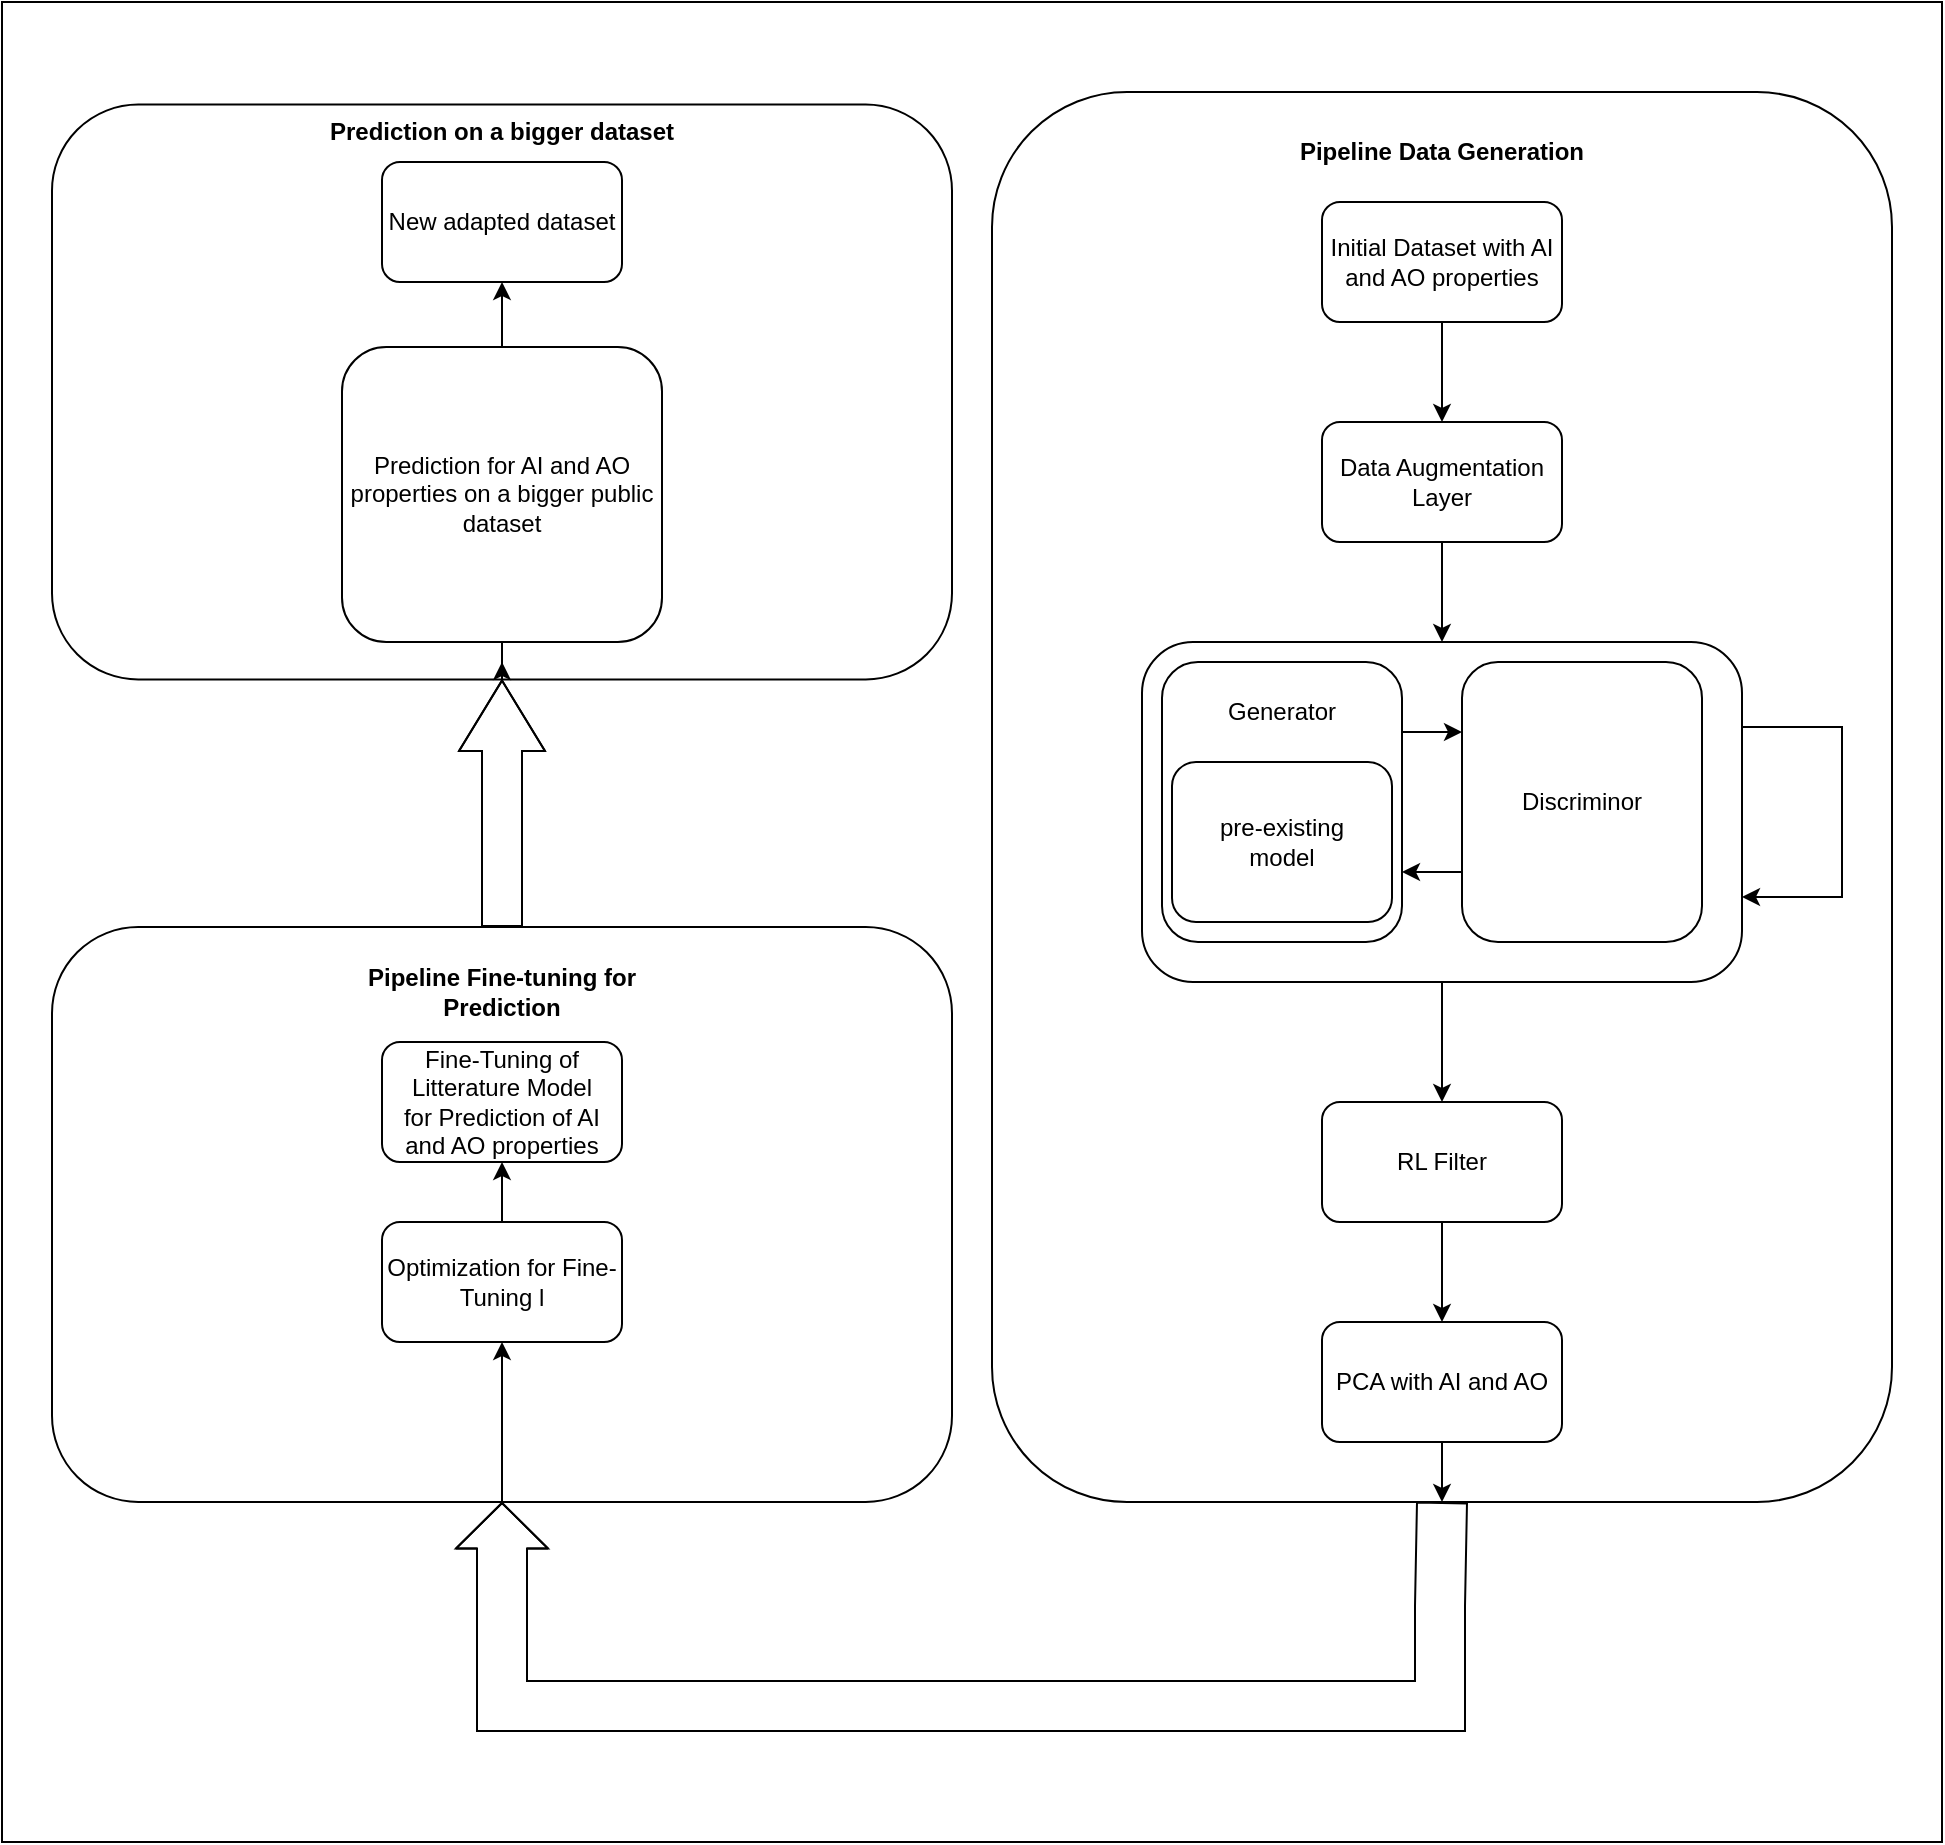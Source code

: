 <mxfile version="25.0.3">
  <diagram name="Page-1" id="3hMaIcJDUubritgtG8hw">
    <mxGraphModel dx="1434" dy="1816" grid="1" gridSize="10" guides="1" tooltips="1" connect="1" arrows="1" fold="1" page="1" pageScale="1" pageWidth="850" pageHeight="1100" math="0" shadow="0">
      <root>
        <mxCell id="0" />
        <mxCell id="1" parent="0" />
        <mxCell id="tprk2bYproSzQRIdtKUN-11" value="" style="whiteSpace=wrap;html=2;fillColor=#FFFFFF;" parent="1" vertex="1">
          <mxGeometry x="90" y="-60" width="970" height="920" as="geometry" />
        </mxCell>
        <mxCell id="A6aKOv3Wx5MAdU-xc5Nb-18" value="" style="rounded=1;whiteSpace=wrap;html=1;fillColor=#FFFFFF;rotation=90;" parent="1" vertex="1">
          <mxGeometry x="457.5" y="112.5" width="705" height="450" as="geometry" />
        </mxCell>
        <mxCell id="RSrKTViwA0Ttyav9MQsQ-10" style="edgeStyle=orthogonalEdgeStyle;rounded=0;orthogonalLoop=1;jettySize=auto;html=1;exitX=0.5;exitY=1;exitDx=0;exitDy=0;" parent="1" source="RSrKTViwA0Ttyav9MQsQ-1" target="RSrKTViwA0Ttyav9MQsQ-2" edge="1">
          <mxGeometry relative="1" as="geometry" />
        </mxCell>
        <mxCell id="RSrKTViwA0Ttyav9MQsQ-1" value="Initial Dataset with AI and AO properties" style="rounded=1;whiteSpace=wrap;html=1;" parent="1" vertex="1">
          <mxGeometry x="750" y="40" width="120" height="60" as="geometry" />
        </mxCell>
        <mxCell id="RSrKTViwA0Ttyav9MQsQ-11" style="edgeStyle=orthogonalEdgeStyle;rounded=0;orthogonalLoop=1;jettySize=auto;html=1;exitX=0.5;exitY=1;exitDx=0;exitDy=0;" parent="1" source="RSrKTViwA0Ttyav9MQsQ-2" target="RSrKTViwA0Ttyav9MQsQ-3" edge="1">
          <mxGeometry relative="1" as="geometry" />
        </mxCell>
        <mxCell id="RSrKTViwA0Ttyav9MQsQ-2" value="Data Augmentation Layer" style="rounded=1;whiteSpace=wrap;html=1;" parent="1" vertex="1">
          <mxGeometry x="750" y="150" width="120" height="60" as="geometry" />
        </mxCell>
        <mxCell id="RSrKTViwA0Ttyav9MQsQ-21" style="edgeStyle=orthogonalEdgeStyle;rounded=0;orthogonalLoop=1;jettySize=auto;html=1;exitX=0.5;exitY=1;exitDx=0;exitDy=0;entryX=0.5;entryY=0;entryDx=0;entryDy=0;" parent="1" source="RSrKTViwA0Ttyav9MQsQ-3" target="RSrKTViwA0Ttyav9MQsQ-20" edge="1">
          <mxGeometry relative="1" as="geometry" />
        </mxCell>
        <mxCell id="RSrKTViwA0Ttyav9MQsQ-3" value="" style="rounded=1;whiteSpace=wrap;html=1;" parent="1" vertex="1">
          <mxGeometry x="660" y="260" width="300" height="170" as="geometry" />
        </mxCell>
        <mxCell id="RSrKTViwA0Ttyav9MQsQ-5" value="&lt;b class=&quot;custom-cursor-default-hover&quot;&gt;Pipeline Data Generation&lt;/b&gt;" style="text;html=1;align=center;verticalAlign=middle;whiteSpace=wrap;rounded=0;" parent="1" vertex="1">
          <mxGeometry x="720" width="180" height="30" as="geometry" />
        </mxCell>
        <mxCell id="RSrKTViwA0Ttyav9MQsQ-6" value="" style="rounded=1;whiteSpace=wrap;html=1;fillColor=#FFFFFF;rotation=90;" parent="1" vertex="1">
          <mxGeometry x="196.25" y="321.25" width="287.5" height="450" as="geometry" />
        </mxCell>
        <mxCell id="RSrKTViwA0Ttyav9MQsQ-8" value="&lt;b class=&quot;custom-cursor-default-hover&quot;&gt;Pipeline Fine-tuning for Prediction&lt;/b&gt;" style="text;html=1;align=center;verticalAlign=middle;whiteSpace=wrap;rounded=0;" parent="1" vertex="1">
          <mxGeometry x="250" y="420" width="180" height="30" as="geometry" />
        </mxCell>
        <mxCell id="RSrKTViwA0Ttyav9MQsQ-23" style="edgeStyle=orthogonalEdgeStyle;rounded=0;orthogonalLoop=1;jettySize=auto;html=1;exitX=0.5;exitY=1;exitDx=0;exitDy=0;" parent="1" source="RSrKTViwA0Ttyav9MQsQ-9" edge="1">
          <mxGeometry relative="1" as="geometry">
            <mxPoint x="810" y="690" as="targetPoint" />
          </mxGeometry>
        </mxCell>
        <mxCell id="RSrKTViwA0Ttyav9MQsQ-9" value="PCA with AI and AO" style="rounded=1;whiteSpace=wrap;html=1;" parent="1" vertex="1">
          <mxGeometry x="750" y="600" width="120" height="60" as="geometry" />
        </mxCell>
        <mxCell id="RSrKTViwA0Ttyav9MQsQ-16" style="edgeStyle=orthogonalEdgeStyle;rounded=0;orthogonalLoop=1;jettySize=auto;html=1;exitX=1;exitY=0.25;exitDx=0;exitDy=0;entryX=0;entryY=0.25;entryDx=0;entryDy=0;" parent="1" source="RSrKTViwA0Ttyav9MQsQ-13" target="RSrKTViwA0Ttyav9MQsQ-14" edge="1">
          <mxGeometry relative="1" as="geometry" />
        </mxCell>
        <mxCell id="RSrKTViwA0Ttyav9MQsQ-13" value="" style="rounded=1;whiteSpace=wrap;html=1;" parent="1" vertex="1">
          <mxGeometry x="670" y="270" width="120" height="140" as="geometry" />
        </mxCell>
        <mxCell id="RSrKTViwA0Ttyav9MQsQ-17" style="edgeStyle=orthogonalEdgeStyle;rounded=0;orthogonalLoop=1;jettySize=auto;html=1;exitX=0;exitY=0.75;exitDx=0;exitDy=0;entryX=1;entryY=0.75;entryDx=0;entryDy=0;" parent="1" source="RSrKTViwA0Ttyav9MQsQ-14" target="RSrKTViwA0Ttyav9MQsQ-13" edge="1">
          <mxGeometry relative="1" as="geometry" />
        </mxCell>
        <mxCell id="RSrKTViwA0Ttyav9MQsQ-14" value="Discriminor" style="rounded=1;whiteSpace=wrap;html=1;" parent="1" vertex="1">
          <mxGeometry x="820" y="270" width="120" height="140" as="geometry" />
        </mxCell>
        <mxCell id="RSrKTViwA0Ttyav9MQsQ-15" style="edgeStyle=orthogonalEdgeStyle;rounded=0;orthogonalLoop=1;jettySize=auto;html=1;exitX=1;exitY=0.25;exitDx=0;exitDy=0;entryX=1;entryY=0.75;entryDx=0;entryDy=0;" parent="1" source="RSrKTViwA0Ttyav9MQsQ-3" target="RSrKTViwA0Ttyav9MQsQ-3" edge="1">
          <mxGeometry relative="1" as="geometry">
            <Array as="points">
              <mxPoint x="1010" y="303" />
              <mxPoint x="1010" y="388" />
            </Array>
          </mxGeometry>
        </mxCell>
        <mxCell id="RSrKTViwA0Ttyav9MQsQ-19" value="" style="shape=flexArrow;endArrow=classic;html=1;rounded=0;exitX=0.997;exitY=0.52;exitDx=0;exitDy=0;exitPerimeter=0;width=25;endSize=7.24;entryX=1;entryY=0.5;entryDx=0;entryDy=0;" parent="1" target="RSrKTViwA0Ttyav9MQsQ-6" edge="1">
          <mxGeometry width="50" height="50" relative="1" as="geometry">
            <mxPoint x="810" y="690.0" as="sourcePoint" />
            <mxPoint x="330" y="692.01" as="targetPoint" />
            <Array as="points">
              <mxPoint x="809" y="742.01" />
              <mxPoint x="809" y="792.01" />
              <mxPoint x="340" y="792" />
            </Array>
          </mxGeometry>
        </mxCell>
        <mxCell id="RSrKTViwA0Ttyav9MQsQ-24" style="edgeStyle=orthogonalEdgeStyle;rounded=0;orthogonalLoop=1;jettySize=auto;html=1;exitX=0.5;exitY=1;exitDx=0;exitDy=0;entryX=0.5;entryY=0;entryDx=0;entryDy=0;" parent="1" source="RSrKTViwA0Ttyav9MQsQ-20" target="RSrKTViwA0Ttyav9MQsQ-9" edge="1">
          <mxGeometry relative="1" as="geometry" />
        </mxCell>
        <mxCell id="RSrKTViwA0Ttyav9MQsQ-20" value="RL Filter" style="rounded=1;whiteSpace=wrap;html=1;" parent="1" vertex="1">
          <mxGeometry x="750" y="490" width="120" height="60" as="geometry" />
        </mxCell>
        <mxCell id="1dg0CpYUahMAeQGO64DD-1" style="edgeStyle=orthogonalEdgeStyle;rounded=0;orthogonalLoop=1;jettySize=auto;html=1;exitX=0.5;exitY=0;exitDx=0;exitDy=0;entryX=0.5;entryY=1;entryDx=0;entryDy=0;" edge="1" parent="1" source="RSrKTViwA0Ttyav9MQsQ-25" target="RSrKTViwA0Ttyav9MQsQ-29">
          <mxGeometry relative="1" as="geometry" />
        </mxCell>
        <mxCell id="RSrKTViwA0Ttyav9MQsQ-25" value="Optimization for Fine-Tuning l" style="rounded=1;whiteSpace=wrap;html=1;" parent="1" vertex="1">
          <mxGeometry x="280" y="550" width="120" height="60" as="geometry" />
        </mxCell>
        <mxCell id="RSrKTViwA0Ttyav9MQsQ-28" style="edgeStyle=orthogonalEdgeStyle;rounded=0;orthogonalLoop=1;jettySize=auto;html=1;exitX=1;exitY=0.5;exitDx=0;exitDy=0;entryX=0.5;entryY=1;entryDx=0;entryDy=0;" parent="1" source="RSrKTViwA0Ttyav9MQsQ-6" target="RSrKTViwA0Ttyav9MQsQ-25" edge="1">
          <mxGeometry relative="1" as="geometry" />
        </mxCell>
        <mxCell id="RSrKTViwA0Ttyav9MQsQ-29" value="Fine-Tuning of Litterature Model&lt;div class=&quot;custom-cursor-default-hover&quot;&gt;for Prediction of AI and AO properties&lt;/div&gt;" style="rounded=1;whiteSpace=wrap;html=1;" parent="1" vertex="1">
          <mxGeometry x="280" y="460" width="120" height="60" as="geometry" />
        </mxCell>
        <mxCell id="1dg0CpYUahMAeQGO64DD-11" style="edgeStyle=orthogonalEdgeStyle;rounded=0;orthogonalLoop=1;jettySize=auto;html=1;exitX=1;exitY=0.5;exitDx=0;exitDy=0;entryX=0.5;entryY=1;entryDx=0;entryDy=0;" edge="1" parent="1" source="1dg0CpYUahMAeQGO64DD-2" target="1dg0CpYUahMAeQGO64DD-5">
          <mxGeometry relative="1" as="geometry" />
        </mxCell>
        <mxCell id="1dg0CpYUahMAeQGO64DD-2" value="" style="rounded=1;whiteSpace=wrap;html=1;fillColor=#FFFFFF;rotation=90;" vertex="1" parent="1">
          <mxGeometry x="196.25" y="-90" width="287.5" height="450" as="geometry" />
        </mxCell>
        <mxCell id="1dg0CpYUahMAeQGO64DD-4" value="" style="shape=flexArrow;endArrow=classic;html=1;rounded=0;entryX=1;entryY=0.5;entryDx=0;entryDy=0;exitX=0;exitY=0.5;exitDx=0;exitDy=0;endWidth=22;endSize=11.42;width=20;" edge="1" parent="1" source="RSrKTViwA0Ttyav9MQsQ-6" target="1dg0CpYUahMAeQGO64DD-2">
          <mxGeometry width="50" height="50" relative="1" as="geometry">
            <mxPoint x="340" y="400" as="sourcePoint" />
            <mxPoint x="380" y="350" as="targetPoint" />
            <Array as="points">
              <mxPoint x="340" y="370" />
              <mxPoint x="340" y="340" />
            </Array>
          </mxGeometry>
        </mxCell>
        <mxCell id="1dg0CpYUahMAeQGO64DD-9" style="edgeStyle=orthogonalEdgeStyle;rounded=0;orthogonalLoop=1;jettySize=auto;html=1;exitX=0.5;exitY=0;exitDx=0;exitDy=0;entryX=0.5;entryY=1;entryDx=0;entryDy=0;" edge="1" parent="1" source="1dg0CpYUahMAeQGO64DD-5" target="1dg0CpYUahMAeQGO64DD-8">
          <mxGeometry relative="1" as="geometry" />
        </mxCell>
        <mxCell id="1dg0CpYUahMAeQGO64DD-12" style="edgeStyle=orthogonalEdgeStyle;rounded=0;orthogonalLoop=1;jettySize=auto;html=1;" edge="1" parent="1" source="1dg0CpYUahMAeQGO64DD-5">
          <mxGeometry relative="1" as="geometry">
            <mxPoint x="340" y="270" as="targetPoint" />
          </mxGeometry>
        </mxCell>
        <mxCell id="1dg0CpYUahMAeQGO64DD-5" value="Prediction for AI and AO properties on a bigger public dataset" style="rounded=1;whiteSpace=wrap;html=1;" vertex="1" parent="1">
          <mxGeometry x="260" y="112.5" width="160" height="147.5" as="geometry" />
        </mxCell>
        <mxCell id="1dg0CpYUahMAeQGO64DD-6" value="&lt;b&gt;Prediction on a bigger dataset&lt;/b&gt;" style="text;html=1;align=center;verticalAlign=middle;whiteSpace=wrap;rounded=0;" vertex="1" parent="1">
          <mxGeometry x="250" y="-10" width="180" height="30" as="geometry" />
        </mxCell>
        <mxCell id="1dg0CpYUahMAeQGO64DD-8" value="New adapted dataset" style="rounded=1;whiteSpace=wrap;html=1;" vertex="1" parent="1">
          <mxGeometry x="280" y="20" width="120" height="60" as="geometry" />
        </mxCell>
        <mxCell id="1dg0CpYUahMAeQGO64DD-13" value="pre-existing&lt;div class=&quot;custom-cursor-default-hover&quot;&gt;model&lt;/div&gt;" style="rounded=1;whiteSpace=wrap;html=1;" vertex="1" parent="1">
          <mxGeometry x="675" y="320" width="110" height="80" as="geometry" />
        </mxCell>
        <mxCell id="1dg0CpYUahMAeQGO64DD-14" value="Generator" style="text;html=1;align=center;verticalAlign=middle;whiteSpace=wrap;rounded=0;" vertex="1" parent="1">
          <mxGeometry x="700" y="280" width="60" height="30" as="geometry" />
        </mxCell>
      </root>
    </mxGraphModel>
  </diagram>
</mxfile>
